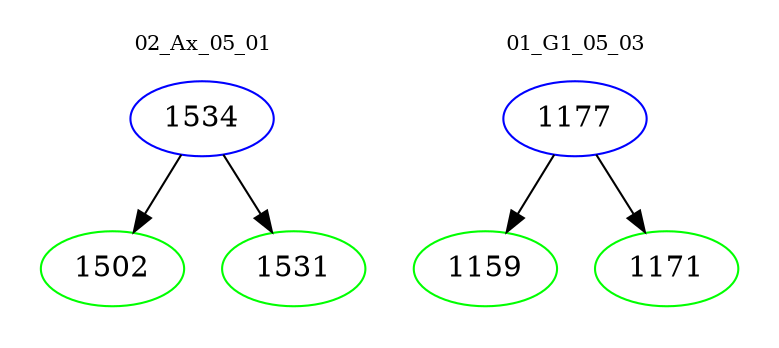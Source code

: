 digraph{
subgraph cluster_0 {
color = white
label = "02_Ax_05_01";
fontsize=10;
T0_1534 [label="1534", color="blue"]
T0_1534 -> T0_1502 [color="black"]
T0_1502 [label="1502", color="green"]
T0_1534 -> T0_1531 [color="black"]
T0_1531 [label="1531", color="green"]
}
subgraph cluster_1 {
color = white
label = "01_G1_05_03";
fontsize=10;
T1_1177 [label="1177", color="blue"]
T1_1177 -> T1_1159 [color="black"]
T1_1159 [label="1159", color="green"]
T1_1177 -> T1_1171 [color="black"]
T1_1171 [label="1171", color="green"]
}
}

